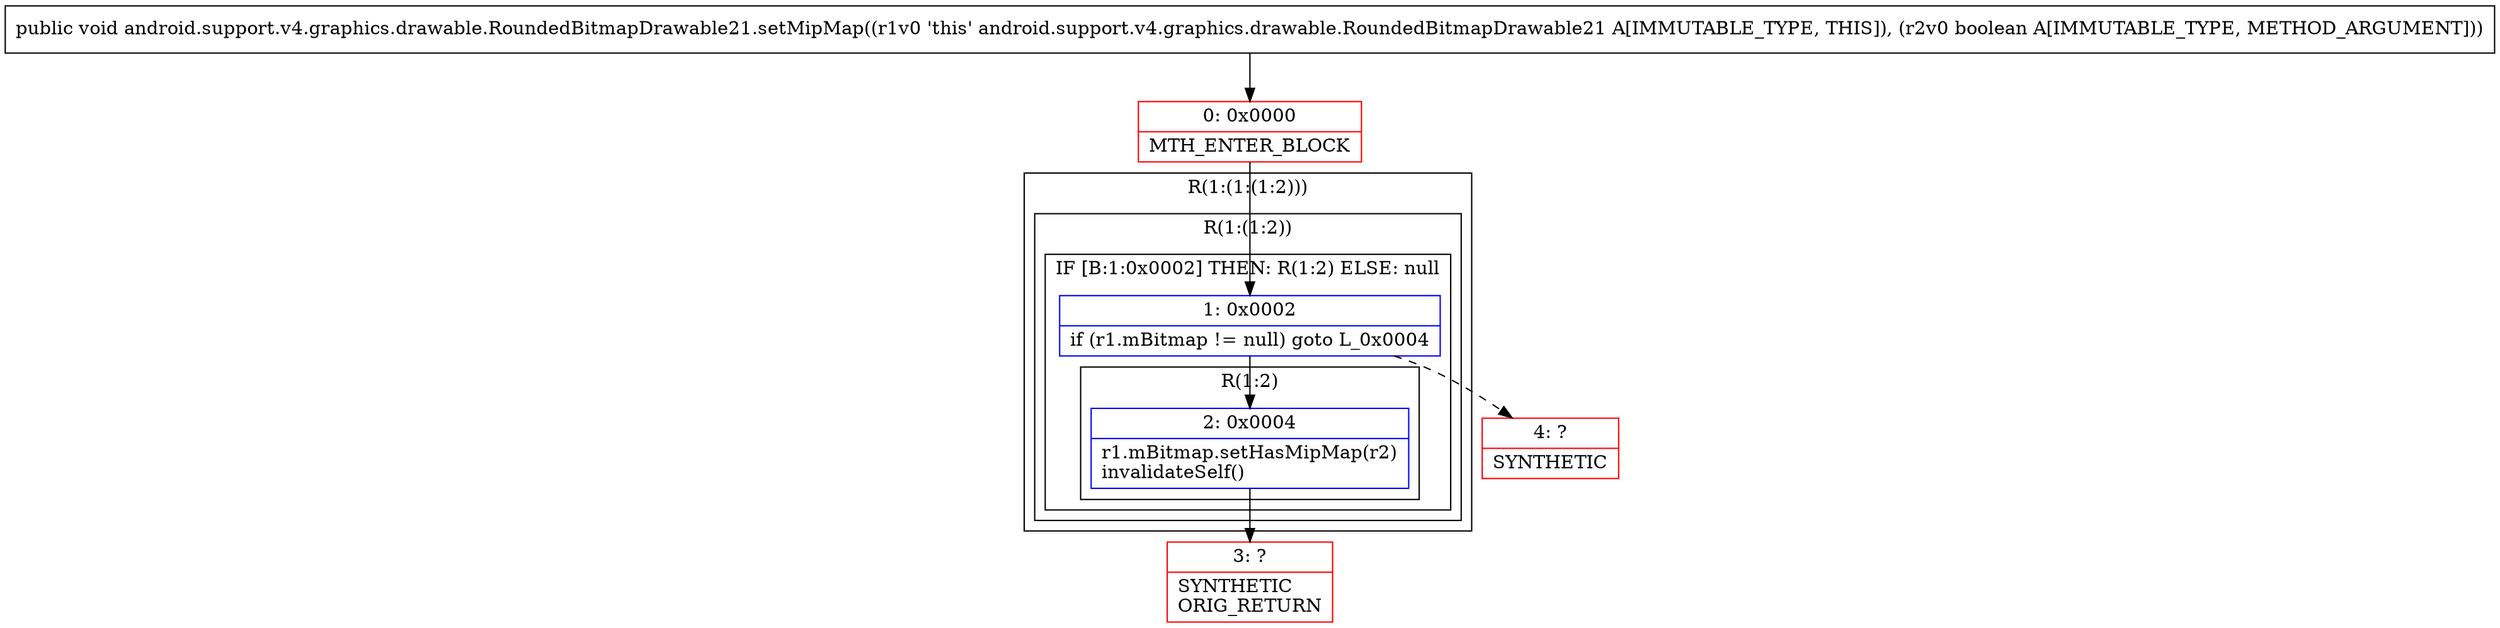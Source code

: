 digraph "CFG forandroid.support.v4.graphics.drawable.RoundedBitmapDrawable21.setMipMap(Z)V" {
subgraph cluster_Region_55527024 {
label = "R(1:(1:(1:2)))";
node [shape=record,color=blue];
subgraph cluster_Region_118962162 {
label = "R(1:(1:2))";
node [shape=record,color=blue];
subgraph cluster_IfRegion_2036563368 {
label = "IF [B:1:0x0002] THEN: R(1:2) ELSE: null";
node [shape=record,color=blue];
Node_1 [shape=record,label="{1\:\ 0x0002|if (r1.mBitmap != null) goto L_0x0004\l}"];
subgraph cluster_Region_1703326867 {
label = "R(1:2)";
node [shape=record,color=blue];
Node_2 [shape=record,label="{2\:\ 0x0004|r1.mBitmap.setHasMipMap(r2)\linvalidateSelf()\l}"];
}
}
}
}
Node_0 [shape=record,color=red,label="{0\:\ 0x0000|MTH_ENTER_BLOCK\l}"];
Node_3 [shape=record,color=red,label="{3\:\ ?|SYNTHETIC\lORIG_RETURN\l}"];
Node_4 [shape=record,color=red,label="{4\:\ ?|SYNTHETIC\l}"];
MethodNode[shape=record,label="{public void android.support.v4.graphics.drawable.RoundedBitmapDrawable21.setMipMap((r1v0 'this' android.support.v4.graphics.drawable.RoundedBitmapDrawable21 A[IMMUTABLE_TYPE, THIS]), (r2v0 boolean A[IMMUTABLE_TYPE, METHOD_ARGUMENT])) }"];
MethodNode -> Node_0;
Node_1 -> Node_2;
Node_1 -> Node_4[style=dashed];
Node_2 -> Node_3;
Node_0 -> Node_1;
}

